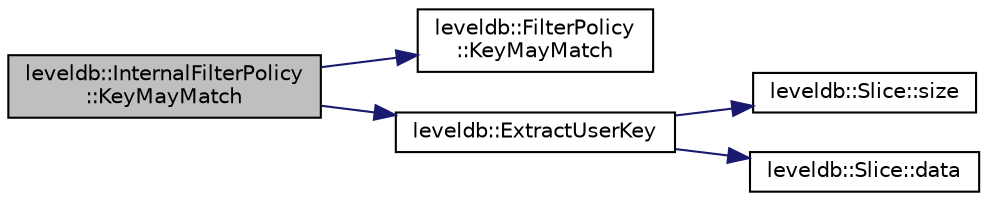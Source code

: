digraph "leveldb::InternalFilterPolicy::KeyMayMatch"
{
  edge [fontname="Helvetica",fontsize="10",labelfontname="Helvetica",labelfontsize="10"];
  node [fontname="Helvetica",fontsize="10",shape=record];
  rankdir="LR";
  Node1 [label="leveldb::InternalFilterPolicy\l::KeyMayMatch",height=0.2,width=0.4,color="black", fillcolor="grey75", style="filled" fontcolor="black"];
  Node1 -> Node2 [color="midnightblue",fontsize="10",style="solid",fontname="Helvetica"];
  Node2 [label="leveldb::FilterPolicy\l::KeyMayMatch",height=0.2,width=0.4,color="black", fillcolor="white", style="filled",URL="$classleveldb_1_1_filter_policy.html#a6f8ba10ea25e0b4b8d0a6607c361c718"];
  Node1 -> Node3 [color="midnightblue",fontsize="10",style="solid",fontname="Helvetica"];
  Node3 [label="leveldb::ExtractUserKey",height=0.2,width=0.4,color="black", fillcolor="white", style="filled",URL="$namespaceleveldb.html#a1c889869840312393b805ad91a41b94f"];
  Node3 -> Node4 [color="midnightblue",fontsize="10",style="solid",fontname="Helvetica"];
  Node4 [label="leveldb::Slice::size",height=0.2,width=0.4,color="black", fillcolor="white", style="filled",URL="$classleveldb_1_1_slice.html#a947d3173f04f8a30553e89046daf91d5"];
  Node3 -> Node5 [color="midnightblue",fontsize="10",style="solid",fontname="Helvetica"];
  Node5 [label="leveldb::Slice::data",height=0.2,width=0.4,color="black", fillcolor="white", style="filled",URL="$classleveldb_1_1_slice.html#aa64861043d9deee6889461bf0593cf73"];
}
